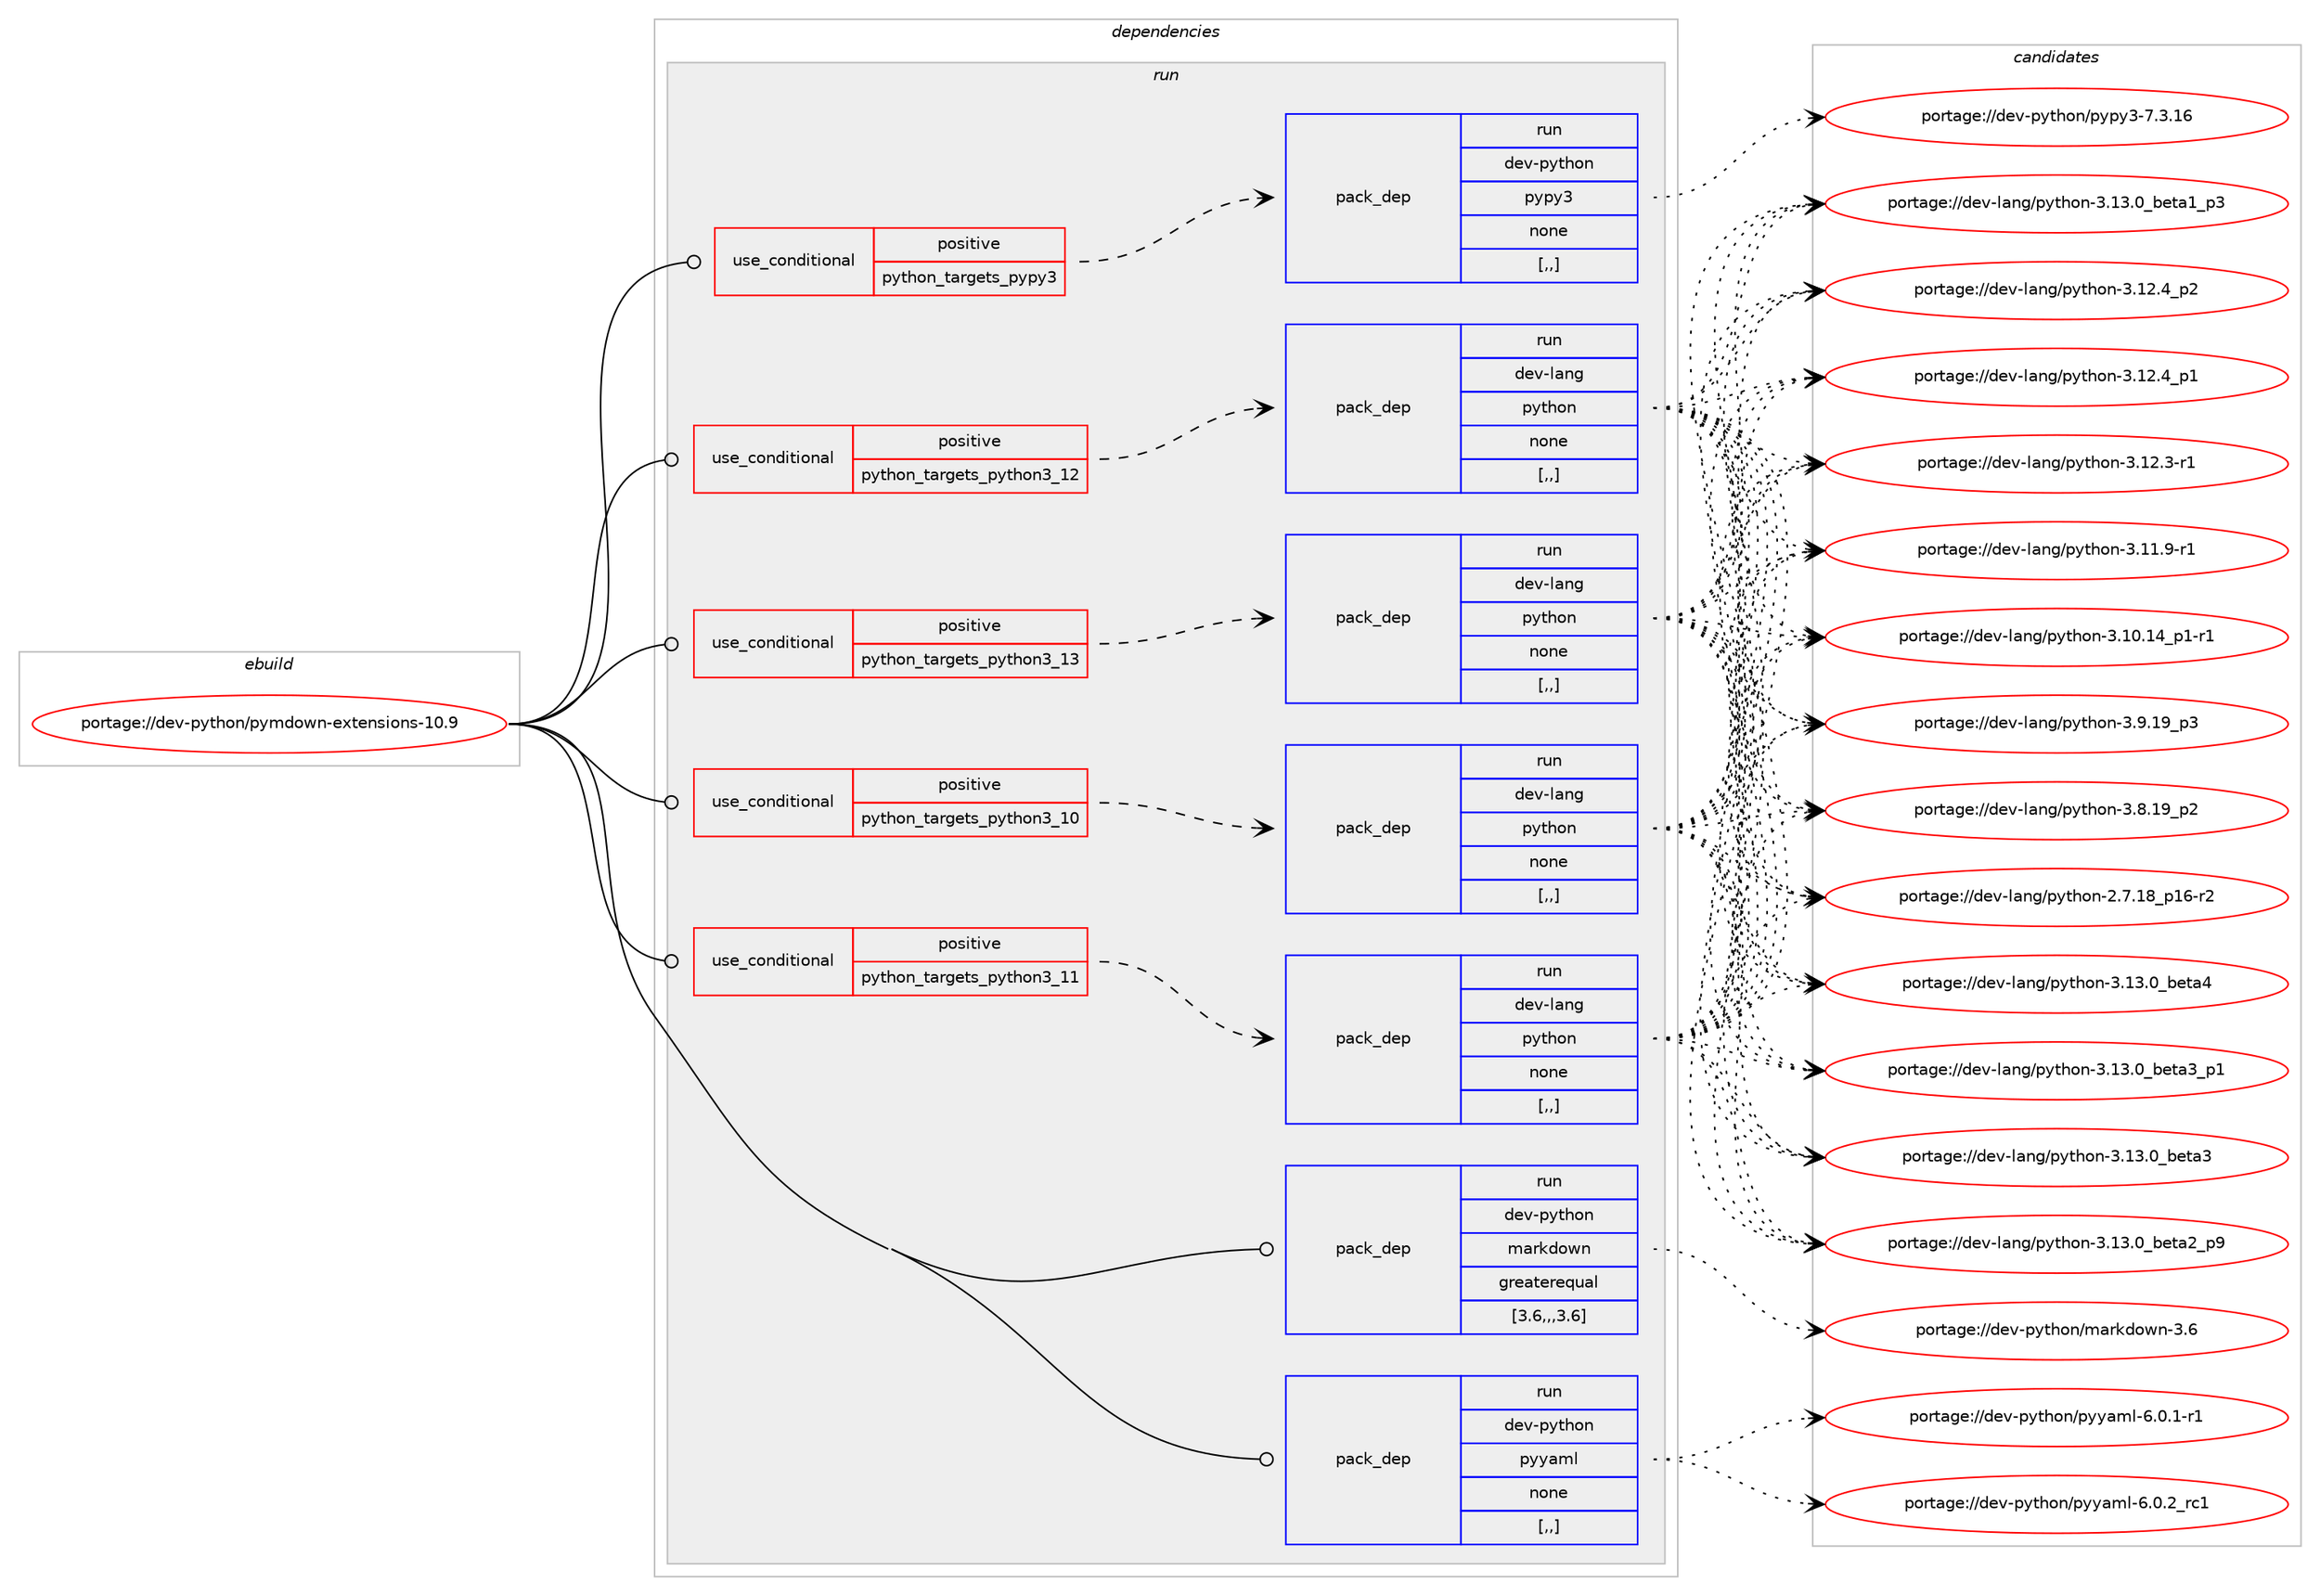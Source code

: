 digraph prolog {

# *************
# Graph options
# *************

newrank=true;
concentrate=true;
compound=true;
graph [rankdir=LR,fontname=Helvetica,fontsize=10,ranksep=1.5];#, ranksep=2.5, nodesep=0.2];
edge  [arrowhead=vee];
node  [fontname=Helvetica,fontsize=10];

# **********
# The ebuild
# **********

subgraph cluster_leftcol {
color=gray;
label=<<i>ebuild</i>>;
id [label="portage://dev-python/pymdown-extensions-10.9", color=red, width=4, href="../dev-python/pymdown-extensions-10.9.svg"];
}

# ****************
# The dependencies
# ****************

subgraph cluster_midcol {
color=gray;
label=<<i>dependencies</i>>;
subgraph cluster_compile {
fillcolor="#eeeeee";
style=filled;
label=<<i>compile</i>>;
}
subgraph cluster_compileandrun {
fillcolor="#eeeeee";
style=filled;
label=<<i>compile and run</i>>;
}
subgraph cluster_run {
fillcolor="#eeeeee";
style=filled;
label=<<i>run</i>>;
subgraph cond37230 {
dependency157495 [label=<<TABLE BORDER="0" CELLBORDER="1" CELLSPACING="0" CELLPADDING="4"><TR><TD ROWSPAN="3" CELLPADDING="10">use_conditional</TD></TR><TR><TD>positive</TD></TR><TR><TD>python_targets_pypy3</TD></TR></TABLE>>, shape=none, color=red];
subgraph pack119007 {
dependency157496 [label=<<TABLE BORDER="0" CELLBORDER="1" CELLSPACING="0" CELLPADDING="4" WIDTH="220"><TR><TD ROWSPAN="6" CELLPADDING="30">pack_dep</TD></TR><TR><TD WIDTH="110">run</TD></TR><TR><TD>dev-python</TD></TR><TR><TD>pypy3</TD></TR><TR><TD>none</TD></TR><TR><TD>[,,]</TD></TR></TABLE>>, shape=none, color=blue];
}
dependency157495:e -> dependency157496:w [weight=20,style="dashed",arrowhead="vee"];
}
id:e -> dependency157495:w [weight=20,style="solid",arrowhead="odot"];
subgraph cond37231 {
dependency157497 [label=<<TABLE BORDER="0" CELLBORDER="1" CELLSPACING="0" CELLPADDING="4"><TR><TD ROWSPAN="3" CELLPADDING="10">use_conditional</TD></TR><TR><TD>positive</TD></TR><TR><TD>python_targets_python3_10</TD></TR></TABLE>>, shape=none, color=red];
subgraph pack119008 {
dependency157498 [label=<<TABLE BORDER="0" CELLBORDER="1" CELLSPACING="0" CELLPADDING="4" WIDTH="220"><TR><TD ROWSPAN="6" CELLPADDING="30">pack_dep</TD></TR><TR><TD WIDTH="110">run</TD></TR><TR><TD>dev-lang</TD></TR><TR><TD>python</TD></TR><TR><TD>none</TD></TR><TR><TD>[,,]</TD></TR></TABLE>>, shape=none, color=blue];
}
dependency157497:e -> dependency157498:w [weight=20,style="dashed",arrowhead="vee"];
}
id:e -> dependency157497:w [weight=20,style="solid",arrowhead="odot"];
subgraph cond37232 {
dependency157499 [label=<<TABLE BORDER="0" CELLBORDER="1" CELLSPACING="0" CELLPADDING="4"><TR><TD ROWSPAN="3" CELLPADDING="10">use_conditional</TD></TR><TR><TD>positive</TD></TR><TR><TD>python_targets_python3_11</TD></TR></TABLE>>, shape=none, color=red];
subgraph pack119009 {
dependency157500 [label=<<TABLE BORDER="0" CELLBORDER="1" CELLSPACING="0" CELLPADDING="4" WIDTH="220"><TR><TD ROWSPAN="6" CELLPADDING="30">pack_dep</TD></TR><TR><TD WIDTH="110">run</TD></TR><TR><TD>dev-lang</TD></TR><TR><TD>python</TD></TR><TR><TD>none</TD></TR><TR><TD>[,,]</TD></TR></TABLE>>, shape=none, color=blue];
}
dependency157499:e -> dependency157500:w [weight=20,style="dashed",arrowhead="vee"];
}
id:e -> dependency157499:w [weight=20,style="solid",arrowhead="odot"];
subgraph cond37233 {
dependency157501 [label=<<TABLE BORDER="0" CELLBORDER="1" CELLSPACING="0" CELLPADDING="4"><TR><TD ROWSPAN="3" CELLPADDING="10">use_conditional</TD></TR><TR><TD>positive</TD></TR><TR><TD>python_targets_python3_12</TD></TR></TABLE>>, shape=none, color=red];
subgraph pack119010 {
dependency157502 [label=<<TABLE BORDER="0" CELLBORDER="1" CELLSPACING="0" CELLPADDING="4" WIDTH="220"><TR><TD ROWSPAN="6" CELLPADDING="30">pack_dep</TD></TR><TR><TD WIDTH="110">run</TD></TR><TR><TD>dev-lang</TD></TR><TR><TD>python</TD></TR><TR><TD>none</TD></TR><TR><TD>[,,]</TD></TR></TABLE>>, shape=none, color=blue];
}
dependency157501:e -> dependency157502:w [weight=20,style="dashed",arrowhead="vee"];
}
id:e -> dependency157501:w [weight=20,style="solid",arrowhead="odot"];
subgraph cond37234 {
dependency157503 [label=<<TABLE BORDER="0" CELLBORDER="1" CELLSPACING="0" CELLPADDING="4"><TR><TD ROWSPAN="3" CELLPADDING="10">use_conditional</TD></TR><TR><TD>positive</TD></TR><TR><TD>python_targets_python3_13</TD></TR></TABLE>>, shape=none, color=red];
subgraph pack119011 {
dependency157504 [label=<<TABLE BORDER="0" CELLBORDER="1" CELLSPACING="0" CELLPADDING="4" WIDTH="220"><TR><TD ROWSPAN="6" CELLPADDING="30">pack_dep</TD></TR><TR><TD WIDTH="110">run</TD></TR><TR><TD>dev-lang</TD></TR><TR><TD>python</TD></TR><TR><TD>none</TD></TR><TR><TD>[,,]</TD></TR></TABLE>>, shape=none, color=blue];
}
dependency157503:e -> dependency157504:w [weight=20,style="dashed",arrowhead="vee"];
}
id:e -> dependency157503:w [weight=20,style="solid",arrowhead="odot"];
subgraph pack119012 {
dependency157505 [label=<<TABLE BORDER="0" CELLBORDER="1" CELLSPACING="0" CELLPADDING="4" WIDTH="220"><TR><TD ROWSPAN="6" CELLPADDING="30">pack_dep</TD></TR><TR><TD WIDTH="110">run</TD></TR><TR><TD>dev-python</TD></TR><TR><TD>markdown</TD></TR><TR><TD>greaterequal</TD></TR><TR><TD>[3.6,,,3.6]</TD></TR></TABLE>>, shape=none, color=blue];
}
id:e -> dependency157505:w [weight=20,style="solid",arrowhead="odot"];
subgraph pack119013 {
dependency157506 [label=<<TABLE BORDER="0" CELLBORDER="1" CELLSPACING="0" CELLPADDING="4" WIDTH="220"><TR><TD ROWSPAN="6" CELLPADDING="30">pack_dep</TD></TR><TR><TD WIDTH="110">run</TD></TR><TR><TD>dev-python</TD></TR><TR><TD>pyyaml</TD></TR><TR><TD>none</TD></TR><TR><TD>[,,]</TD></TR></TABLE>>, shape=none, color=blue];
}
id:e -> dependency157506:w [weight=20,style="solid",arrowhead="odot"];
}
}

# **************
# The candidates
# **************

subgraph cluster_choices {
rank=same;
color=gray;
label=<<i>candidates</i>>;

subgraph choice119007 {
color=black;
nodesep=1;
choice10010111845112121116104111110471121211121215145554651464954 [label="portage://dev-python/pypy3-7.3.16", color=red, width=4,href="../dev-python/pypy3-7.3.16.svg"];
dependency157496:e -> choice10010111845112121116104111110471121211121215145554651464954:w [style=dotted,weight="100"];
}
subgraph choice119008 {
color=black;
nodesep=1;
choice1001011184510897110103471121211161041111104551464951464895981011169752 [label="portage://dev-lang/python-3.13.0_beta4", color=red, width=4,href="../dev-lang/python-3.13.0_beta4.svg"];
choice10010111845108971101034711212111610411111045514649514648959810111697519511249 [label="portage://dev-lang/python-3.13.0_beta3_p1", color=red, width=4,href="../dev-lang/python-3.13.0_beta3_p1.svg"];
choice1001011184510897110103471121211161041111104551464951464895981011169751 [label="portage://dev-lang/python-3.13.0_beta3", color=red, width=4,href="../dev-lang/python-3.13.0_beta3.svg"];
choice10010111845108971101034711212111610411111045514649514648959810111697509511257 [label="portage://dev-lang/python-3.13.0_beta2_p9", color=red, width=4,href="../dev-lang/python-3.13.0_beta2_p9.svg"];
choice10010111845108971101034711212111610411111045514649514648959810111697499511251 [label="portage://dev-lang/python-3.13.0_beta1_p3", color=red, width=4,href="../dev-lang/python-3.13.0_beta1_p3.svg"];
choice100101118451089711010347112121116104111110455146495046529511250 [label="portage://dev-lang/python-3.12.4_p2", color=red, width=4,href="../dev-lang/python-3.12.4_p2.svg"];
choice100101118451089711010347112121116104111110455146495046529511249 [label="portage://dev-lang/python-3.12.4_p1", color=red, width=4,href="../dev-lang/python-3.12.4_p1.svg"];
choice100101118451089711010347112121116104111110455146495046514511449 [label="portage://dev-lang/python-3.12.3-r1", color=red, width=4,href="../dev-lang/python-3.12.3-r1.svg"];
choice100101118451089711010347112121116104111110455146494946574511449 [label="portage://dev-lang/python-3.11.9-r1", color=red, width=4,href="../dev-lang/python-3.11.9-r1.svg"];
choice100101118451089711010347112121116104111110455146494846495295112494511449 [label="portage://dev-lang/python-3.10.14_p1-r1", color=red, width=4,href="../dev-lang/python-3.10.14_p1-r1.svg"];
choice100101118451089711010347112121116104111110455146574649579511251 [label="portage://dev-lang/python-3.9.19_p3", color=red, width=4,href="../dev-lang/python-3.9.19_p3.svg"];
choice100101118451089711010347112121116104111110455146564649579511250 [label="portage://dev-lang/python-3.8.19_p2", color=red, width=4,href="../dev-lang/python-3.8.19_p2.svg"];
choice100101118451089711010347112121116104111110455046554649569511249544511450 [label="portage://dev-lang/python-2.7.18_p16-r2", color=red, width=4,href="../dev-lang/python-2.7.18_p16-r2.svg"];
dependency157498:e -> choice1001011184510897110103471121211161041111104551464951464895981011169752:w [style=dotted,weight="100"];
dependency157498:e -> choice10010111845108971101034711212111610411111045514649514648959810111697519511249:w [style=dotted,weight="100"];
dependency157498:e -> choice1001011184510897110103471121211161041111104551464951464895981011169751:w [style=dotted,weight="100"];
dependency157498:e -> choice10010111845108971101034711212111610411111045514649514648959810111697509511257:w [style=dotted,weight="100"];
dependency157498:e -> choice10010111845108971101034711212111610411111045514649514648959810111697499511251:w [style=dotted,weight="100"];
dependency157498:e -> choice100101118451089711010347112121116104111110455146495046529511250:w [style=dotted,weight="100"];
dependency157498:e -> choice100101118451089711010347112121116104111110455146495046529511249:w [style=dotted,weight="100"];
dependency157498:e -> choice100101118451089711010347112121116104111110455146495046514511449:w [style=dotted,weight="100"];
dependency157498:e -> choice100101118451089711010347112121116104111110455146494946574511449:w [style=dotted,weight="100"];
dependency157498:e -> choice100101118451089711010347112121116104111110455146494846495295112494511449:w [style=dotted,weight="100"];
dependency157498:e -> choice100101118451089711010347112121116104111110455146574649579511251:w [style=dotted,weight="100"];
dependency157498:e -> choice100101118451089711010347112121116104111110455146564649579511250:w [style=dotted,weight="100"];
dependency157498:e -> choice100101118451089711010347112121116104111110455046554649569511249544511450:w [style=dotted,weight="100"];
}
subgraph choice119009 {
color=black;
nodesep=1;
choice1001011184510897110103471121211161041111104551464951464895981011169752 [label="portage://dev-lang/python-3.13.0_beta4", color=red, width=4,href="../dev-lang/python-3.13.0_beta4.svg"];
choice10010111845108971101034711212111610411111045514649514648959810111697519511249 [label="portage://dev-lang/python-3.13.0_beta3_p1", color=red, width=4,href="../dev-lang/python-3.13.0_beta3_p1.svg"];
choice1001011184510897110103471121211161041111104551464951464895981011169751 [label="portage://dev-lang/python-3.13.0_beta3", color=red, width=4,href="../dev-lang/python-3.13.0_beta3.svg"];
choice10010111845108971101034711212111610411111045514649514648959810111697509511257 [label="portage://dev-lang/python-3.13.0_beta2_p9", color=red, width=4,href="../dev-lang/python-3.13.0_beta2_p9.svg"];
choice10010111845108971101034711212111610411111045514649514648959810111697499511251 [label="portage://dev-lang/python-3.13.0_beta1_p3", color=red, width=4,href="../dev-lang/python-3.13.0_beta1_p3.svg"];
choice100101118451089711010347112121116104111110455146495046529511250 [label="portage://dev-lang/python-3.12.4_p2", color=red, width=4,href="../dev-lang/python-3.12.4_p2.svg"];
choice100101118451089711010347112121116104111110455146495046529511249 [label="portage://dev-lang/python-3.12.4_p1", color=red, width=4,href="../dev-lang/python-3.12.4_p1.svg"];
choice100101118451089711010347112121116104111110455146495046514511449 [label="portage://dev-lang/python-3.12.3-r1", color=red, width=4,href="../dev-lang/python-3.12.3-r1.svg"];
choice100101118451089711010347112121116104111110455146494946574511449 [label="portage://dev-lang/python-3.11.9-r1", color=red, width=4,href="../dev-lang/python-3.11.9-r1.svg"];
choice100101118451089711010347112121116104111110455146494846495295112494511449 [label="portage://dev-lang/python-3.10.14_p1-r1", color=red, width=4,href="../dev-lang/python-3.10.14_p1-r1.svg"];
choice100101118451089711010347112121116104111110455146574649579511251 [label="portage://dev-lang/python-3.9.19_p3", color=red, width=4,href="../dev-lang/python-3.9.19_p3.svg"];
choice100101118451089711010347112121116104111110455146564649579511250 [label="portage://dev-lang/python-3.8.19_p2", color=red, width=4,href="../dev-lang/python-3.8.19_p2.svg"];
choice100101118451089711010347112121116104111110455046554649569511249544511450 [label="portage://dev-lang/python-2.7.18_p16-r2", color=red, width=4,href="../dev-lang/python-2.7.18_p16-r2.svg"];
dependency157500:e -> choice1001011184510897110103471121211161041111104551464951464895981011169752:w [style=dotted,weight="100"];
dependency157500:e -> choice10010111845108971101034711212111610411111045514649514648959810111697519511249:w [style=dotted,weight="100"];
dependency157500:e -> choice1001011184510897110103471121211161041111104551464951464895981011169751:w [style=dotted,weight="100"];
dependency157500:e -> choice10010111845108971101034711212111610411111045514649514648959810111697509511257:w [style=dotted,weight="100"];
dependency157500:e -> choice10010111845108971101034711212111610411111045514649514648959810111697499511251:w [style=dotted,weight="100"];
dependency157500:e -> choice100101118451089711010347112121116104111110455146495046529511250:w [style=dotted,weight="100"];
dependency157500:e -> choice100101118451089711010347112121116104111110455146495046529511249:w [style=dotted,weight="100"];
dependency157500:e -> choice100101118451089711010347112121116104111110455146495046514511449:w [style=dotted,weight="100"];
dependency157500:e -> choice100101118451089711010347112121116104111110455146494946574511449:w [style=dotted,weight="100"];
dependency157500:e -> choice100101118451089711010347112121116104111110455146494846495295112494511449:w [style=dotted,weight="100"];
dependency157500:e -> choice100101118451089711010347112121116104111110455146574649579511251:w [style=dotted,weight="100"];
dependency157500:e -> choice100101118451089711010347112121116104111110455146564649579511250:w [style=dotted,weight="100"];
dependency157500:e -> choice100101118451089711010347112121116104111110455046554649569511249544511450:w [style=dotted,weight="100"];
}
subgraph choice119010 {
color=black;
nodesep=1;
choice1001011184510897110103471121211161041111104551464951464895981011169752 [label="portage://dev-lang/python-3.13.0_beta4", color=red, width=4,href="../dev-lang/python-3.13.0_beta4.svg"];
choice10010111845108971101034711212111610411111045514649514648959810111697519511249 [label="portage://dev-lang/python-3.13.0_beta3_p1", color=red, width=4,href="../dev-lang/python-3.13.0_beta3_p1.svg"];
choice1001011184510897110103471121211161041111104551464951464895981011169751 [label="portage://dev-lang/python-3.13.0_beta3", color=red, width=4,href="../dev-lang/python-3.13.0_beta3.svg"];
choice10010111845108971101034711212111610411111045514649514648959810111697509511257 [label="portage://dev-lang/python-3.13.0_beta2_p9", color=red, width=4,href="../dev-lang/python-3.13.0_beta2_p9.svg"];
choice10010111845108971101034711212111610411111045514649514648959810111697499511251 [label="portage://dev-lang/python-3.13.0_beta1_p3", color=red, width=4,href="../dev-lang/python-3.13.0_beta1_p3.svg"];
choice100101118451089711010347112121116104111110455146495046529511250 [label="portage://dev-lang/python-3.12.4_p2", color=red, width=4,href="../dev-lang/python-3.12.4_p2.svg"];
choice100101118451089711010347112121116104111110455146495046529511249 [label="portage://dev-lang/python-3.12.4_p1", color=red, width=4,href="../dev-lang/python-3.12.4_p1.svg"];
choice100101118451089711010347112121116104111110455146495046514511449 [label="portage://dev-lang/python-3.12.3-r1", color=red, width=4,href="../dev-lang/python-3.12.3-r1.svg"];
choice100101118451089711010347112121116104111110455146494946574511449 [label="portage://dev-lang/python-3.11.9-r1", color=red, width=4,href="../dev-lang/python-3.11.9-r1.svg"];
choice100101118451089711010347112121116104111110455146494846495295112494511449 [label="portage://dev-lang/python-3.10.14_p1-r1", color=red, width=4,href="../dev-lang/python-3.10.14_p1-r1.svg"];
choice100101118451089711010347112121116104111110455146574649579511251 [label="portage://dev-lang/python-3.9.19_p3", color=red, width=4,href="../dev-lang/python-3.9.19_p3.svg"];
choice100101118451089711010347112121116104111110455146564649579511250 [label="portage://dev-lang/python-3.8.19_p2", color=red, width=4,href="../dev-lang/python-3.8.19_p2.svg"];
choice100101118451089711010347112121116104111110455046554649569511249544511450 [label="portage://dev-lang/python-2.7.18_p16-r2", color=red, width=4,href="../dev-lang/python-2.7.18_p16-r2.svg"];
dependency157502:e -> choice1001011184510897110103471121211161041111104551464951464895981011169752:w [style=dotted,weight="100"];
dependency157502:e -> choice10010111845108971101034711212111610411111045514649514648959810111697519511249:w [style=dotted,weight="100"];
dependency157502:e -> choice1001011184510897110103471121211161041111104551464951464895981011169751:w [style=dotted,weight="100"];
dependency157502:e -> choice10010111845108971101034711212111610411111045514649514648959810111697509511257:w [style=dotted,weight="100"];
dependency157502:e -> choice10010111845108971101034711212111610411111045514649514648959810111697499511251:w [style=dotted,weight="100"];
dependency157502:e -> choice100101118451089711010347112121116104111110455146495046529511250:w [style=dotted,weight="100"];
dependency157502:e -> choice100101118451089711010347112121116104111110455146495046529511249:w [style=dotted,weight="100"];
dependency157502:e -> choice100101118451089711010347112121116104111110455146495046514511449:w [style=dotted,weight="100"];
dependency157502:e -> choice100101118451089711010347112121116104111110455146494946574511449:w [style=dotted,weight="100"];
dependency157502:e -> choice100101118451089711010347112121116104111110455146494846495295112494511449:w [style=dotted,weight="100"];
dependency157502:e -> choice100101118451089711010347112121116104111110455146574649579511251:w [style=dotted,weight="100"];
dependency157502:e -> choice100101118451089711010347112121116104111110455146564649579511250:w [style=dotted,weight="100"];
dependency157502:e -> choice100101118451089711010347112121116104111110455046554649569511249544511450:w [style=dotted,weight="100"];
}
subgraph choice119011 {
color=black;
nodesep=1;
choice1001011184510897110103471121211161041111104551464951464895981011169752 [label="portage://dev-lang/python-3.13.0_beta4", color=red, width=4,href="../dev-lang/python-3.13.0_beta4.svg"];
choice10010111845108971101034711212111610411111045514649514648959810111697519511249 [label="portage://dev-lang/python-3.13.0_beta3_p1", color=red, width=4,href="../dev-lang/python-3.13.0_beta3_p1.svg"];
choice1001011184510897110103471121211161041111104551464951464895981011169751 [label="portage://dev-lang/python-3.13.0_beta3", color=red, width=4,href="../dev-lang/python-3.13.0_beta3.svg"];
choice10010111845108971101034711212111610411111045514649514648959810111697509511257 [label="portage://dev-lang/python-3.13.0_beta2_p9", color=red, width=4,href="../dev-lang/python-3.13.0_beta2_p9.svg"];
choice10010111845108971101034711212111610411111045514649514648959810111697499511251 [label="portage://dev-lang/python-3.13.0_beta1_p3", color=red, width=4,href="../dev-lang/python-3.13.0_beta1_p3.svg"];
choice100101118451089711010347112121116104111110455146495046529511250 [label="portage://dev-lang/python-3.12.4_p2", color=red, width=4,href="../dev-lang/python-3.12.4_p2.svg"];
choice100101118451089711010347112121116104111110455146495046529511249 [label="portage://dev-lang/python-3.12.4_p1", color=red, width=4,href="../dev-lang/python-3.12.4_p1.svg"];
choice100101118451089711010347112121116104111110455146495046514511449 [label="portage://dev-lang/python-3.12.3-r1", color=red, width=4,href="../dev-lang/python-3.12.3-r1.svg"];
choice100101118451089711010347112121116104111110455146494946574511449 [label="portage://dev-lang/python-3.11.9-r1", color=red, width=4,href="../dev-lang/python-3.11.9-r1.svg"];
choice100101118451089711010347112121116104111110455146494846495295112494511449 [label="portage://dev-lang/python-3.10.14_p1-r1", color=red, width=4,href="../dev-lang/python-3.10.14_p1-r1.svg"];
choice100101118451089711010347112121116104111110455146574649579511251 [label="portage://dev-lang/python-3.9.19_p3", color=red, width=4,href="../dev-lang/python-3.9.19_p3.svg"];
choice100101118451089711010347112121116104111110455146564649579511250 [label="portage://dev-lang/python-3.8.19_p2", color=red, width=4,href="../dev-lang/python-3.8.19_p2.svg"];
choice100101118451089711010347112121116104111110455046554649569511249544511450 [label="portage://dev-lang/python-2.7.18_p16-r2", color=red, width=4,href="../dev-lang/python-2.7.18_p16-r2.svg"];
dependency157504:e -> choice1001011184510897110103471121211161041111104551464951464895981011169752:w [style=dotted,weight="100"];
dependency157504:e -> choice10010111845108971101034711212111610411111045514649514648959810111697519511249:w [style=dotted,weight="100"];
dependency157504:e -> choice1001011184510897110103471121211161041111104551464951464895981011169751:w [style=dotted,weight="100"];
dependency157504:e -> choice10010111845108971101034711212111610411111045514649514648959810111697509511257:w [style=dotted,weight="100"];
dependency157504:e -> choice10010111845108971101034711212111610411111045514649514648959810111697499511251:w [style=dotted,weight="100"];
dependency157504:e -> choice100101118451089711010347112121116104111110455146495046529511250:w [style=dotted,weight="100"];
dependency157504:e -> choice100101118451089711010347112121116104111110455146495046529511249:w [style=dotted,weight="100"];
dependency157504:e -> choice100101118451089711010347112121116104111110455146495046514511449:w [style=dotted,weight="100"];
dependency157504:e -> choice100101118451089711010347112121116104111110455146494946574511449:w [style=dotted,weight="100"];
dependency157504:e -> choice100101118451089711010347112121116104111110455146494846495295112494511449:w [style=dotted,weight="100"];
dependency157504:e -> choice100101118451089711010347112121116104111110455146574649579511251:w [style=dotted,weight="100"];
dependency157504:e -> choice100101118451089711010347112121116104111110455146564649579511250:w [style=dotted,weight="100"];
dependency157504:e -> choice100101118451089711010347112121116104111110455046554649569511249544511450:w [style=dotted,weight="100"];
}
subgraph choice119012 {
color=black;
nodesep=1;
choice10010111845112121116104111110471099711410710011111911045514654 [label="portage://dev-python/markdown-3.6", color=red, width=4,href="../dev-python/markdown-3.6.svg"];
dependency157505:e -> choice10010111845112121116104111110471099711410710011111911045514654:w [style=dotted,weight="100"];
}
subgraph choice119013 {
color=black;
nodesep=1;
choice100101118451121211161041111104711212112197109108455446484650951149949 [label="portage://dev-python/pyyaml-6.0.2_rc1", color=red, width=4,href="../dev-python/pyyaml-6.0.2_rc1.svg"];
choice1001011184511212111610411111047112121121971091084554464846494511449 [label="portage://dev-python/pyyaml-6.0.1-r1", color=red, width=4,href="../dev-python/pyyaml-6.0.1-r1.svg"];
dependency157506:e -> choice100101118451121211161041111104711212112197109108455446484650951149949:w [style=dotted,weight="100"];
dependency157506:e -> choice1001011184511212111610411111047112121121971091084554464846494511449:w [style=dotted,weight="100"];
}
}

}
